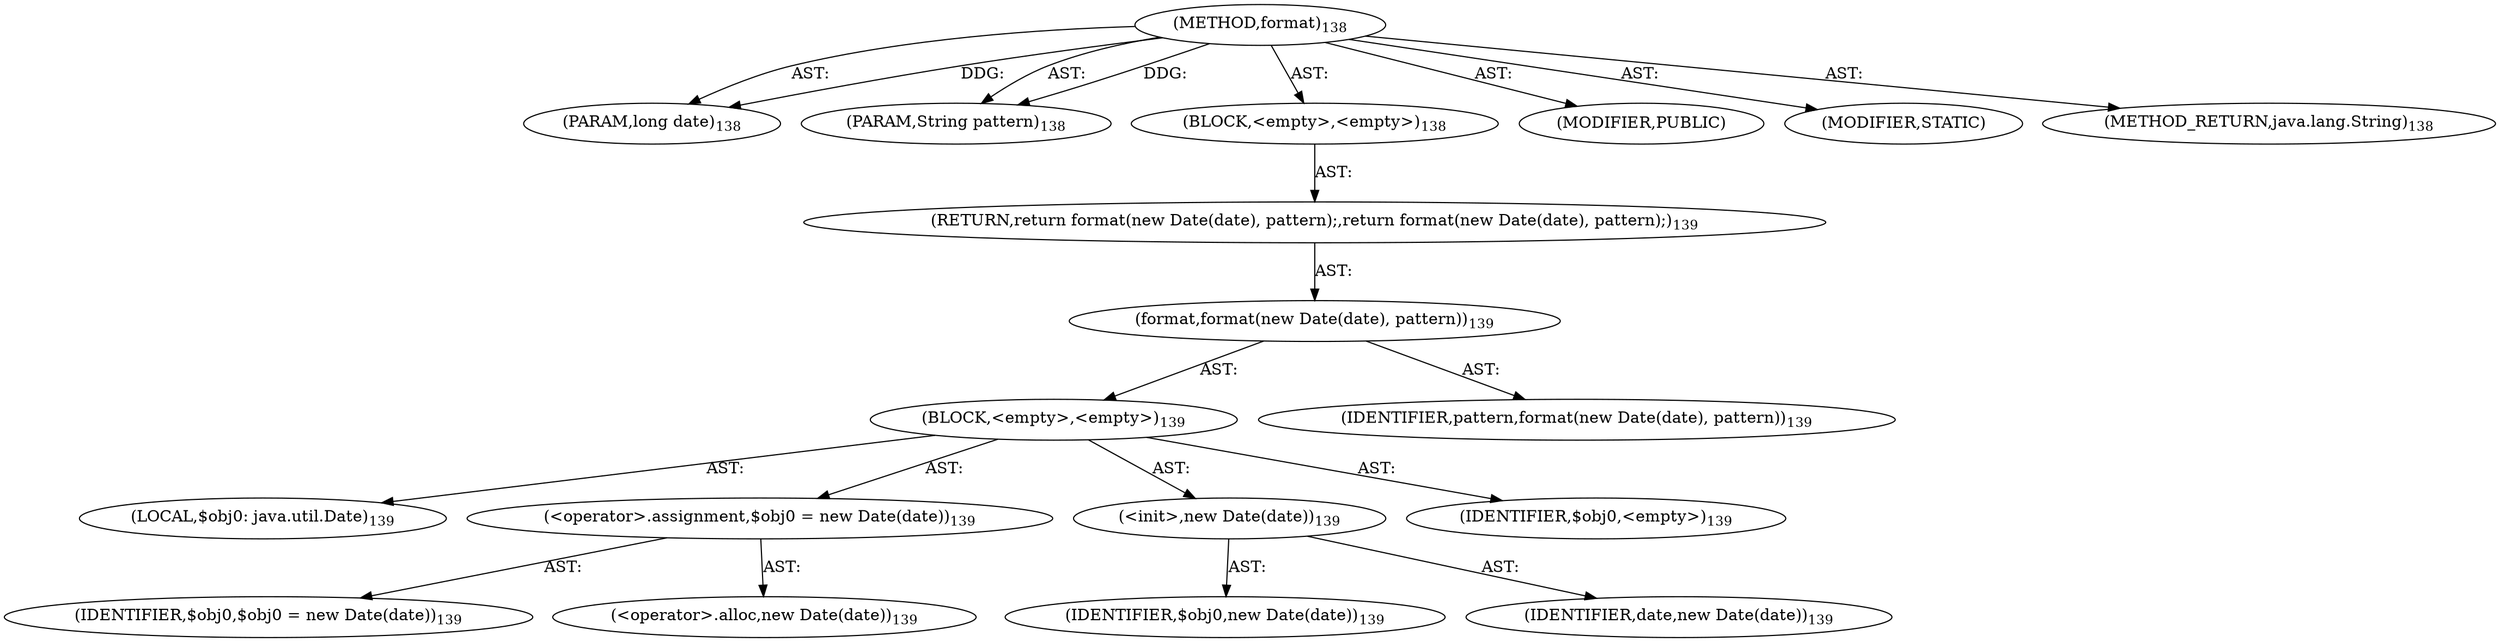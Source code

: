 digraph "format" {  
"111669149697" [label = <(METHOD,format)<SUB>138</SUB>> ]
"115964116993" [label = <(PARAM,long date)<SUB>138</SUB>> ]
"115964116994" [label = <(PARAM,String pattern)<SUB>138</SUB>> ]
"25769803777" [label = <(BLOCK,&lt;empty&gt;,&lt;empty&gt;)<SUB>138</SUB>> ]
"146028888064" [label = <(RETURN,return format(new Date(date), pattern);,return format(new Date(date), pattern);)<SUB>139</SUB>> ]
"30064771072" [label = <(format,format(new Date(date), pattern))<SUB>139</SUB>> ]
"25769803778" [label = <(BLOCK,&lt;empty&gt;,&lt;empty&gt;)<SUB>139</SUB>> ]
"94489280512" [label = <(LOCAL,$obj0: java.util.Date)<SUB>139</SUB>> ]
"30064771073" [label = <(&lt;operator&gt;.assignment,$obj0 = new Date(date))<SUB>139</SUB>> ]
"68719476736" [label = <(IDENTIFIER,$obj0,$obj0 = new Date(date))<SUB>139</SUB>> ]
"30064771074" [label = <(&lt;operator&gt;.alloc,new Date(date))<SUB>139</SUB>> ]
"30064771075" [label = <(&lt;init&gt;,new Date(date))<SUB>139</SUB>> ]
"68719476737" [label = <(IDENTIFIER,$obj0,new Date(date))<SUB>139</SUB>> ]
"68719476738" [label = <(IDENTIFIER,date,new Date(date))<SUB>139</SUB>> ]
"68719476739" [label = <(IDENTIFIER,$obj0,&lt;empty&gt;)<SUB>139</SUB>> ]
"68719476740" [label = <(IDENTIFIER,pattern,format(new Date(date), pattern))<SUB>139</SUB>> ]
"133143986198" [label = <(MODIFIER,PUBLIC)> ]
"133143986199" [label = <(MODIFIER,STATIC)> ]
"128849018881" [label = <(METHOD_RETURN,java.lang.String)<SUB>138</SUB>> ]
  "111669149697" -> "115964116993"  [ label = "AST: "] 
  "111669149697" -> "115964116994"  [ label = "AST: "] 
  "111669149697" -> "25769803777"  [ label = "AST: "] 
  "111669149697" -> "133143986198"  [ label = "AST: "] 
  "111669149697" -> "133143986199"  [ label = "AST: "] 
  "111669149697" -> "128849018881"  [ label = "AST: "] 
  "25769803777" -> "146028888064"  [ label = "AST: "] 
  "146028888064" -> "30064771072"  [ label = "AST: "] 
  "30064771072" -> "25769803778"  [ label = "AST: "] 
  "30064771072" -> "68719476740"  [ label = "AST: "] 
  "25769803778" -> "94489280512"  [ label = "AST: "] 
  "25769803778" -> "30064771073"  [ label = "AST: "] 
  "25769803778" -> "30064771075"  [ label = "AST: "] 
  "25769803778" -> "68719476739"  [ label = "AST: "] 
  "30064771073" -> "68719476736"  [ label = "AST: "] 
  "30064771073" -> "30064771074"  [ label = "AST: "] 
  "30064771075" -> "68719476737"  [ label = "AST: "] 
  "30064771075" -> "68719476738"  [ label = "AST: "] 
  "111669149697" -> "115964116993"  [ label = "DDG: "] 
  "111669149697" -> "115964116994"  [ label = "DDG: "] 
}
